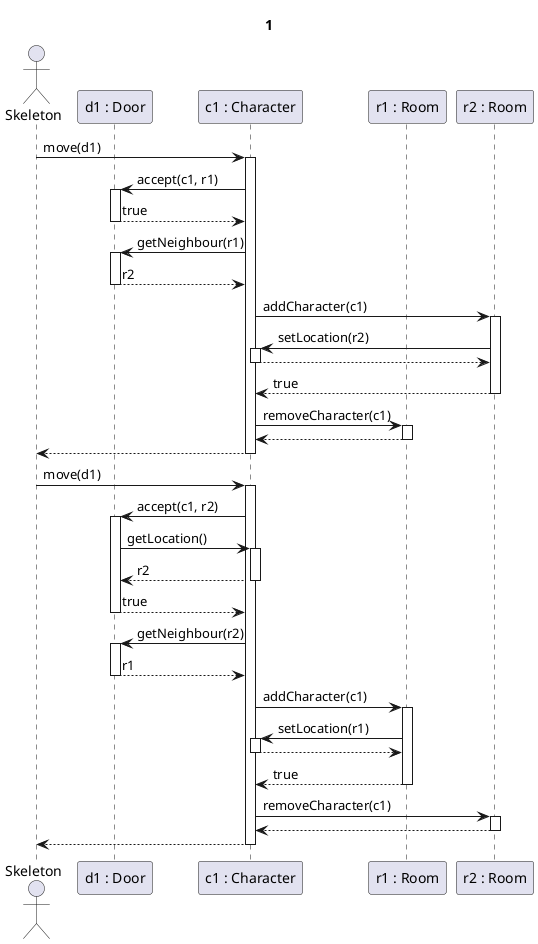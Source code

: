 @startuml Sima Ajtó

Title 1

actor Skeleton as sk
participant "d1 : Door" as d
participant "c1 : Character" as c
participant "r1 : Room" as r1
participant "r2 : Room" as r2

sk -> c ++: move(d1)

c->d ++: accept(c1, r1)

d-->c --: true

c -> d ++: getNeighbour(r1)

d-->c --: r2

c->r2 ++: addCharacter(c1)

r2 -> c ++: setLocation(r2)
c --> r2 --:

r2 --> c --: true

c->r1 ++: removeCharacter(c1)
return

c-->sk --:

sk -> c ++: move(d1)

c->d ++: accept(c1, r2)
d->c ++: getLocation()
c-->d --: r2
d-->c --: true

c -> d ++: getNeighbour(r2)

d-->c --: r1

c->r1 ++: addCharacter(c1)

r1 -> c ++: setLocation(r1)
c --> r1 --:

r1 --> c --: true


c->r2 ++: removeCharacter(c1)
return

c-->sk --:

@enduml